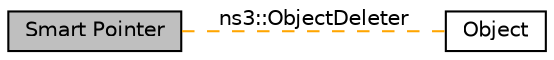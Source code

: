 digraph "Smart Pointer"
{
  edge [fontname="Helvetica",fontsize="10",labelfontname="Helvetica",labelfontsize="10"];
  node [fontname="Helvetica",fontsize="10",shape=record];
  rankdir=LR;
  Node0 [label="Smart Pointer",height=0.2,width=0.4,color="black", fillcolor="grey75", style="filled", fontcolor="black"];
  Node1 [label="Object",height=0.2,width=0.4,color="black", fillcolor="white", style="filled",URL="$d8/d36/group__object.html",tooltip="Base classes which provide memory management and object aggregation. "];
  Node0->Node1 [shape=plaintext, label="ns3::ObjectDeleter", color="orange", dir="none", style="dashed"];
}
